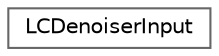 digraph "类继承关系图"
{
 // LATEX_PDF_SIZE
  bgcolor="transparent";
  edge [fontname=Helvetica,fontsize=10,labelfontname=Helvetica,labelfontsize=10];
  node [fontname=Helvetica,fontsize=10,shape=box,height=0.2,width=0.4];
  rankdir="LR";
  Node0 [id="Node000000",label="LCDenoiserInput",height=0.2,width=0.4,color="grey40", fillcolor="white", style="filled",URL="$struct_l_c_denoiser_input.html",tooltip=" "];
}
